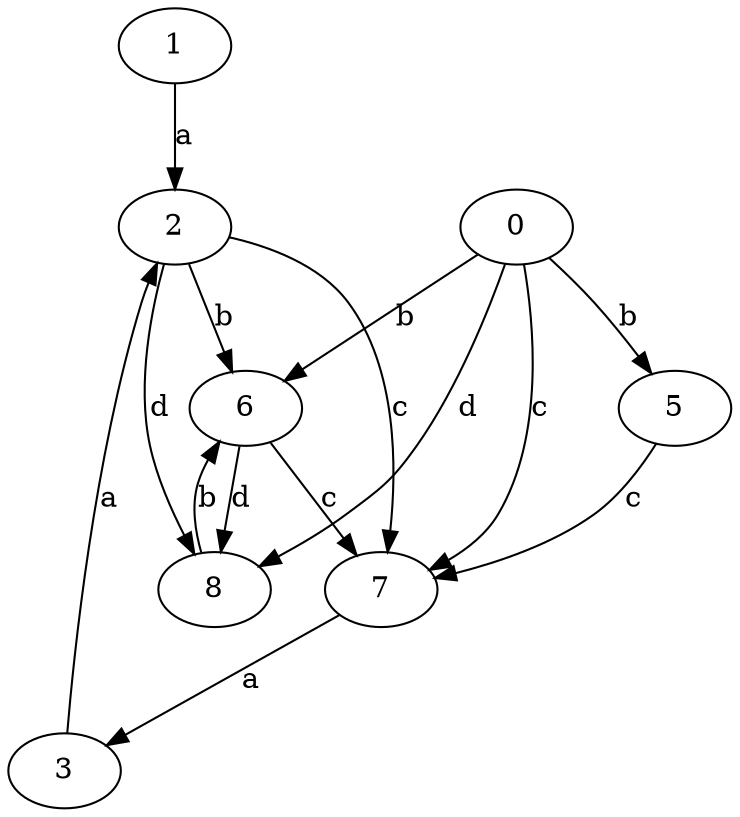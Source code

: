 strict digraph  {
2;
3;
0;
5;
1;
6;
7;
8;
2 -> 6  [label=b];
2 -> 7  [label=c];
2 -> 8  [label=d];
3 -> 2  [label=a];
0 -> 5  [label=b];
0 -> 6  [label=b];
0 -> 7  [label=c];
0 -> 8  [label=d];
5 -> 7  [label=c];
1 -> 2  [label=a];
6 -> 7  [label=c];
6 -> 8  [label=d];
7 -> 3  [label=a];
8 -> 6  [label=b];
}
